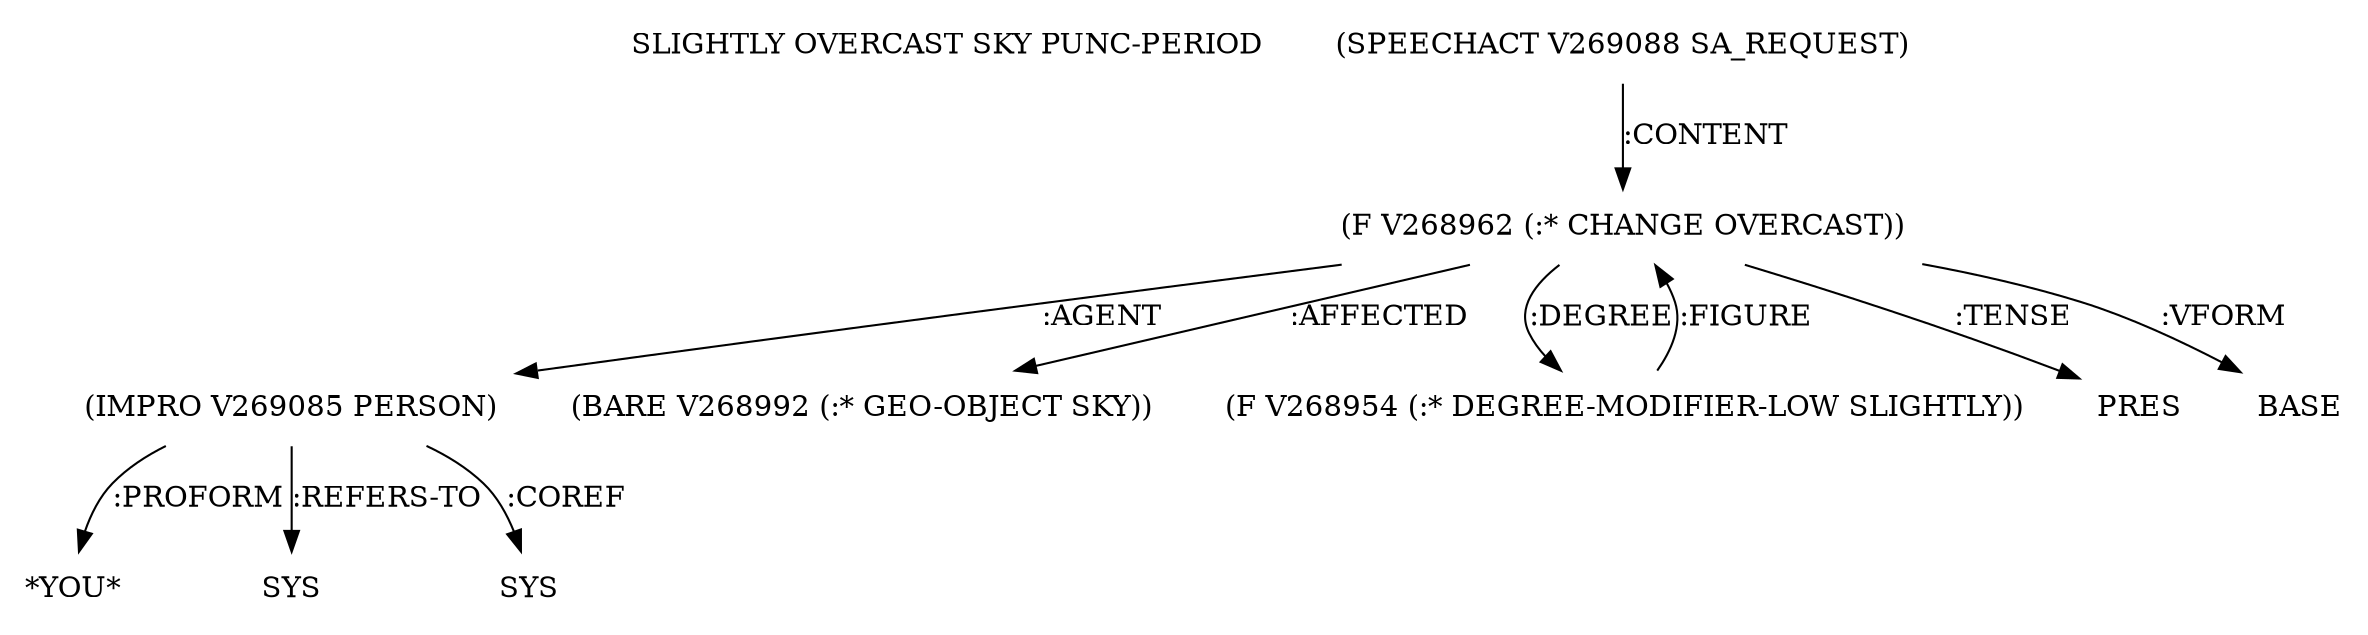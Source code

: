 digraph Terms {
  node [shape=none]
  "SLIGHTLY OVERCAST SKY PUNC-PERIOD"
  "V269088" [label="(SPEECHACT V269088 SA_REQUEST)"]
  "V269088" -> "V268962" [label=":CONTENT"]
  "V268962" [label="(F V268962 (:* CHANGE OVERCAST))"]
  "V268962" -> "V269085" [label=":AGENT"]
  "V268962" -> "V268992" [label=":AFFECTED"]
  "V268962" -> "V268954" [label=":DEGREE"]
  "V268962" -> "NT269397" [label=":TENSE"]
  "NT269397" [label="PRES"]
  "V268962" -> "NT269398" [label=":VFORM"]
  "NT269398" [label="BASE"]
  "V269085" [label="(IMPRO V269085 PERSON)"]
  "V269085" -> "NT269399" [label=":PROFORM"]
  "NT269399" [label="*YOU*"]
  "V269085" -> "NT269400" [label=":REFERS-TO"]
  "NT269400" [label="SYS"]
  "V269085" -> "NT269401" [label=":COREF"]
  "NT269401" [label="SYS"]
  "V268954" [label="(F V268954 (:* DEGREE-MODIFIER-LOW SLIGHTLY))"]
  "V268954" -> "V268962" [label=":FIGURE"]
  "V268992" [label="(BARE V268992 (:* GEO-OBJECT SKY))"]
}
